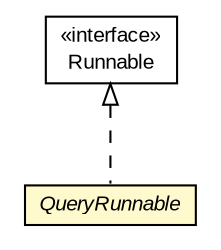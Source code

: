 #!/usr/local/bin/dot
#
# Class diagram 
# Generated by UMLGraph version 5.3 (http://www.umlgraph.org/)
#

digraph G {
	edge [fontname="arial",fontsize=10,labelfontname="arial",labelfontsize=10];
	node [fontname="arial",fontsize=10,shape=plaintext];
	nodesep=0.25;
	ranksep=0.5;
	// context.arch.logging.QueryRunnable
	c121302 [label=<<table title="context.arch.logging.QueryRunnable" border="0" cellborder="1" cellspacing="0" cellpadding="2" port="p" bgcolor="lemonChiffon" href="./QueryRunnable.html">
		<tr><td><table border="0" cellspacing="0" cellpadding="1">
<tr><td align="center" balign="center"><font face="arial italic"> QueryRunnable </font></td></tr>
		</table></td></tr>
		</table>>, fontname="arial", fontcolor="black", fontsize=10.0];
	//context.arch.logging.QueryRunnable implements java.lang.Runnable
	c121420:p -> c121302:p [dir=back,arrowtail=empty,style=dashed];
	// java.lang.Runnable
	c121420 [label=<<table title="java.lang.Runnable" border="0" cellborder="1" cellspacing="0" cellpadding="2" port="p" href="http://java.sun.com/j2se/1.4.2/docs/api/java/lang/Runnable.html">
		<tr><td><table border="0" cellspacing="0" cellpadding="1">
<tr><td align="center" balign="center"> &#171;interface&#187; </td></tr>
<tr><td align="center" balign="center"> Runnable </td></tr>
		</table></td></tr>
		</table>>, fontname="arial", fontcolor="black", fontsize=10.0];
}

